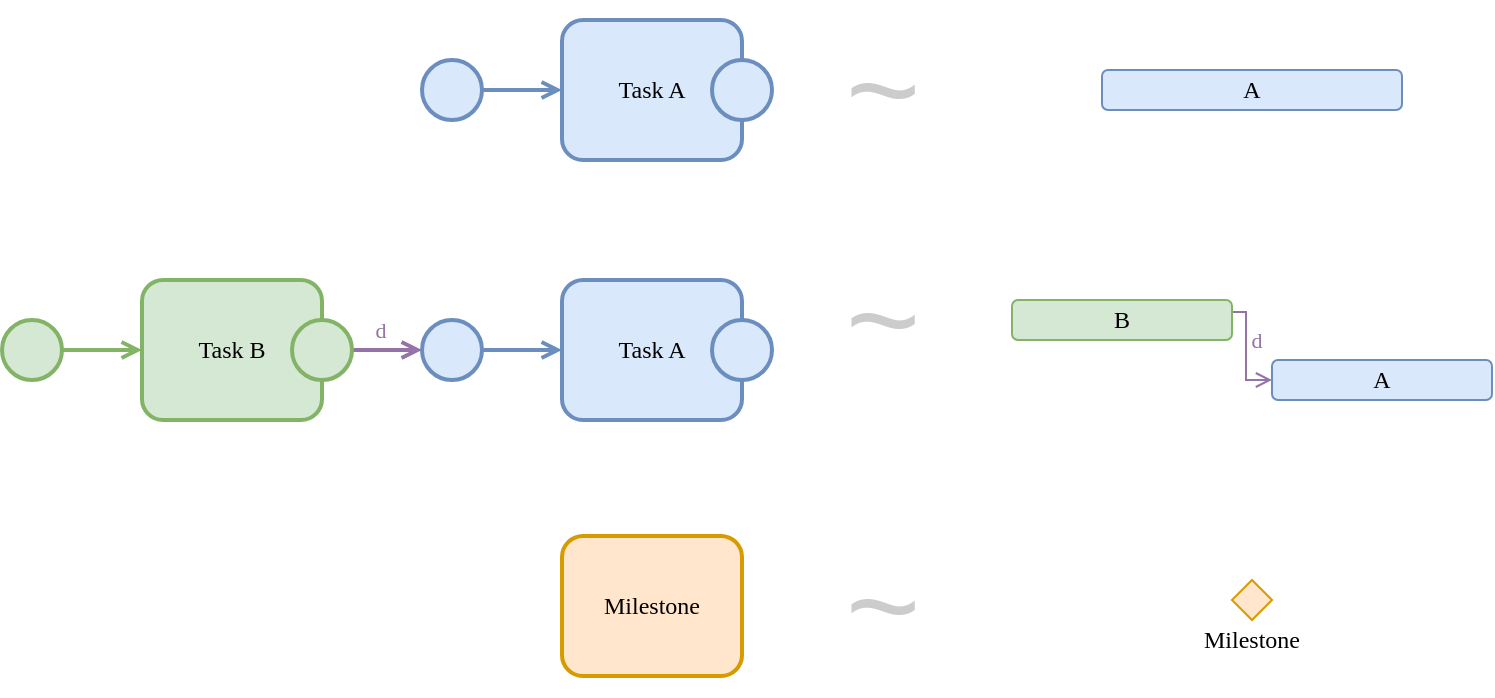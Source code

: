 <mxfile version="27.0.9">
  <diagram name="Page-1" id="l5eVcV8GqIYe7_VDchze">
    <mxGraphModel dx="1931" dy="924" grid="1" gridSize="10" guides="1" tooltips="1" connect="1" arrows="1" fold="1" page="1" pageScale="1" pageWidth="827" pageHeight="1169" math="0" shadow="0">
      <root>
        <mxCell id="0" />
        <mxCell id="1" parent="0" />
        <mxCell id="pXyRXcRdrwfTj3FLn2nQ-1" value="Task A" style="rounded=1;whiteSpace=wrap;html=1;strokeWidth=2;fillColor=#dae8fc;strokeColor=#6c8ebf;fontFamily=IBM Plex Sans;" vertex="1" parent="1">
          <mxGeometry x="260" y="200" width="90" height="70" as="geometry" />
        </mxCell>
        <mxCell id="pXyRXcRdrwfTj3FLn2nQ-2" value="" style="ellipse;whiteSpace=wrap;html=1;aspect=fixed;strokeWidth=2;fillColor=#dae8fc;strokeColor=#6c8ebf;fontFamily=IBM Plex Sans;" vertex="1" parent="1">
          <mxGeometry x="335" y="220" width="30" height="30" as="geometry" />
        </mxCell>
        <mxCell id="pXyRXcRdrwfTj3FLn2nQ-4" style="edgeStyle=orthogonalEdgeStyle;rounded=0;orthogonalLoop=1;jettySize=auto;html=1;endArrow=open;endFill=0;strokeWidth=2;fillColor=#dae8fc;strokeColor=#6c8ebf;fontFamily=IBM Plex Sans;" edge="1" parent="1" source="pXyRXcRdrwfTj3FLn2nQ-3" target="pXyRXcRdrwfTj3FLn2nQ-1">
          <mxGeometry relative="1" as="geometry" />
        </mxCell>
        <mxCell id="pXyRXcRdrwfTj3FLn2nQ-3" value="" style="ellipse;whiteSpace=wrap;html=1;aspect=fixed;strokeWidth=2;fillColor=#dae8fc;strokeColor=#6c8ebf;fontFamily=IBM Plex Sans;" vertex="1" parent="1">
          <mxGeometry x="190" y="220" width="30" height="30" as="geometry" />
        </mxCell>
        <mxCell id="pXyRXcRdrwfTj3FLn2nQ-5" value="A" style="rounded=1;whiteSpace=wrap;html=1;fillColor=#dae8fc;strokeColor=#6c8ebf;fontFamily=IBM Plex Sans;" vertex="1" parent="1">
          <mxGeometry x="530" y="225" width="150" height="20" as="geometry" />
        </mxCell>
        <mxCell id="pXyRXcRdrwfTj3FLn2nQ-6" value="Task A" style="rounded=1;whiteSpace=wrap;html=1;strokeWidth=2;fillColor=#dae8fc;strokeColor=#6c8ebf;fontFamily=IBM Plex Sans;" vertex="1" parent="1">
          <mxGeometry x="260" y="330" width="90" height="70" as="geometry" />
        </mxCell>
        <mxCell id="pXyRXcRdrwfTj3FLn2nQ-7" value="" style="ellipse;whiteSpace=wrap;html=1;aspect=fixed;strokeWidth=2;fillColor=#dae8fc;strokeColor=#6c8ebf;fontFamily=IBM Plex Sans;" vertex="1" parent="1">
          <mxGeometry x="335" y="350" width="30" height="30" as="geometry" />
        </mxCell>
        <mxCell id="pXyRXcRdrwfTj3FLn2nQ-8" style="edgeStyle=orthogonalEdgeStyle;rounded=0;orthogonalLoop=1;jettySize=auto;html=1;endArrow=open;endFill=0;strokeWidth=2;fillColor=#dae8fc;strokeColor=#6c8ebf;fontFamily=IBM Plex Sans;" edge="1" parent="1" source="pXyRXcRdrwfTj3FLn2nQ-9" target="pXyRXcRdrwfTj3FLn2nQ-6">
          <mxGeometry relative="1" as="geometry" />
        </mxCell>
        <mxCell id="pXyRXcRdrwfTj3FLn2nQ-9" value="" style="ellipse;whiteSpace=wrap;html=1;aspect=fixed;strokeWidth=2;fillColor=#dae8fc;strokeColor=#6c8ebf;fontFamily=IBM Plex Sans;" vertex="1" parent="1">
          <mxGeometry x="190" y="350" width="30" height="30" as="geometry" />
        </mxCell>
        <mxCell id="pXyRXcRdrwfTj3FLn2nQ-10" value="Task B" style="rounded=1;whiteSpace=wrap;html=1;strokeWidth=2;fillColor=#d5e8d4;strokeColor=#82b366;fontFamily=IBM Plex Sans;" vertex="1" parent="1">
          <mxGeometry x="50" y="330" width="90" height="70" as="geometry" />
        </mxCell>
        <mxCell id="pXyRXcRdrwfTj3FLn2nQ-16" style="edgeStyle=orthogonalEdgeStyle;rounded=0;orthogonalLoop=1;jettySize=auto;html=1;strokeWidth=2;endArrow=open;endFill=0;fillColor=#e1d5e7;strokeColor=#9673a6;fontFamily=IBM Plex Sans;" edge="1" parent="1" source="pXyRXcRdrwfTj3FLn2nQ-11" target="pXyRXcRdrwfTj3FLn2nQ-9">
          <mxGeometry relative="1" as="geometry" />
        </mxCell>
        <mxCell id="pXyRXcRdrwfTj3FLn2nQ-33" value="d" style="edgeLabel;html=1;align=center;verticalAlign=middle;resizable=0;points=[];fontColor=#9673A6;fontFamily=IBM Plex Sans;" vertex="1" connectable="0" parent="pXyRXcRdrwfTj3FLn2nQ-16">
          <mxGeometry x="-0.407" relative="1" as="geometry">
            <mxPoint y="-10" as="offset" />
          </mxGeometry>
        </mxCell>
        <mxCell id="pXyRXcRdrwfTj3FLn2nQ-11" value="" style="ellipse;whiteSpace=wrap;html=1;aspect=fixed;strokeWidth=2;fillColor=#d5e8d4;strokeColor=#82b366;fontFamily=IBM Plex Sans;" vertex="1" parent="1">
          <mxGeometry x="125" y="350" width="30" height="30" as="geometry" />
        </mxCell>
        <mxCell id="pXyRXcRdrwfTj3FLn2nQ-12" style="edgeStyle=orthogonalEdgeStyle;rounded=0;orthogonalLoop=1;jettySize=auto;html=1;endArrow=open;endFill=0;strokeWidth=2;fillColor=#d5e8d4;strokeColor=#82b366;fontFamily=IBM Plex Sans;" edge="1" parent="1" source="pXyRXcRdrwfTj3FLn2nQ-13" target="pXyRXcRdrwfTj3FLn2nQ-10">
          <mxGeometry relative="1" as="geometry" />
        </mxCell>
        <mxCell id="pXyRXcRdrwfTj3FLn2nQ-13" value="" style="ellipse;whiteSpace=wrap;html=1;aspect=fixed;strokeWidth=2;fillColor=#d5e8d4;strokeColor=#82b366;fontFamily=IBM Plex Sans;" vertex="1" parent="1">
          <mxGeometry x="-20" y="350" width="30" height="30" as="geometry" />
        </mxCell>
        <mxCell id="pXyRXcRdrwfTj3FLn2nQ-19" style="edgeStyle=orthogonalEdgeStyle;rounded=0;orthogonalLoop=1;jettySize=auto;html=1;entryX=0;entryY=0.5;entryDx=0;entryDy=0;exitX=1;exitY=0.5;exitDx=0;exitDy=0;endArrow=open;endFill=0;fillColor=#e1d5e7;strokeColor=#9673a6;fontFamily=IBM Plex Sans;" edge="1" parent="1" target="pXyRXcRdrwfTj3FLn2nQ-18">
          <mxGeometry relative="1" as="geometry">
            <mxPoint x="592" y="346" as="sourcePoint" />
            <mxPoint x="612" y="380" as="targetPoint" />
            <Array as="points">
              <mxPoint x="602" y="346" />
              <mxPoint x="602" y="380" />
            </Array>
          </mxGeometry>
        </mxCell>
        <mxCell id="pXyRXcRdrwfTj3FLn2nQ-32" value="d" style="edgeLabel;html=1;align=center;verticalAlign=middle;resizable=0;points=[];fontColor=#9673A6;fontFamily=IBM Plex Sans;" vertex="1" connectable="0" parent="pXyRXcRdrwfTj3FLn2nQ-19">
          <mxGeometry x="0.043" relative="1" as="geometry">
            <mxPoint x="5" y="-6" as="offset" />
          </mxGeometry>
        </mxCell>
        <mxCell id="pXyRXcRdrwfTj3FLn2nQ-17" value="B" style="rounded=1;whiteSpace=wrap;html=1;fillColor=#d5e8d4;strokeColor=#82b366;fontFamily=IBM Plex Sans;" vertex="1" parent="1">
          <mxGeometry x="485" y="340" width="110" height="20" as="geometry" />
        </mxCell>
        <mxCell id="pXyRXcRdrwfTj3FLn2nQ-18" value="A" style="rounded=1;whiteSpace=wrap;html=1;fillColor=#dae8fc;strokeColor=#6c8ebf;fontFamily=IBM Plex Sans;" vertex="1" parent="1">
          <mxGeometry x="615" y="370" width="110" height="20" as="geometry" />
        </mxCell>
        <mxCell id="pXyRXcRdrwfTj3FLn2nQ-20" value="Milestone" style="rounded=1;whiteSpace=wrap;html=1;strokeWidth=2;fillColor=#ffe6cc;strokeColor=#d79b00;fontFamily=IBM Plex Sans;" vertex="1" parent="1">
          <mxGeometry x="260" y="458" width="90" height="70" as="geometry" />
        </mxCell>
        <mxCell id="pXyRXcRdrwfTj3FLn2nQ-21" value="Milestone" style="rhombus;whiteSpace=wrap;html=1;strokeWidth=1;fillColor=#ffe6cc;strokeColor=#d79b00;verticalAlign=middle;horizontal=1;labelPosition=center;verticalLabelPosition=bottom;align=center;fontFamily=IBM Plex Sans;" vertex="1" parent="1">
          <mxGeometry x="595" y="480" width="20" height="20" as="geometry" />
        </mxCell>
        <mxCell id="pXyRXcRdrwfTj3FLn2nQ-34" value="~" style="text;html=1;align=center;verticalAlign=middle;resizable=0;points=[];autosize=1;strokeColor=none;fillColor=none;fontSize=64;fontColor=#CCCCCC;" vertex="1" parent="1">
          <mxGeometry x="390" y="448" width="60" height="90" as="geometry" />
        </mxCell>
        <mxCell id="pXyRXcRdrwfTj3FLn2nQ-36" value="~" style="text;html=1;align=center;verticalAlign=middle;resizable=0;points=[];autosize=1;strokeColor=none;fillColor=none;fontSize=64;fontColor=#CCCCCC;" vertex="1" parent="1">
          <mxGeometry x="390" y="305" width="60" height="90" as="geometry" />
        </mxCell>
        <mxCell id="pXyRXcRdrwfTj3FLn2nQ-37" value="~" style="text;html=1;align=center;verticalAlign=middle;resizable=0;points=[];autosize=1;strokeColor=none;fillColor=none;fontSize=64;fontColor=#CCCCCC;" vertex="1" parent="1">
          <mxGeometry x="390" y="190" width="60" height="90" as="geometry" />
        </mxCell>
      </root>
    </mxGraphModel>
  </diagram>
</mxfile>

